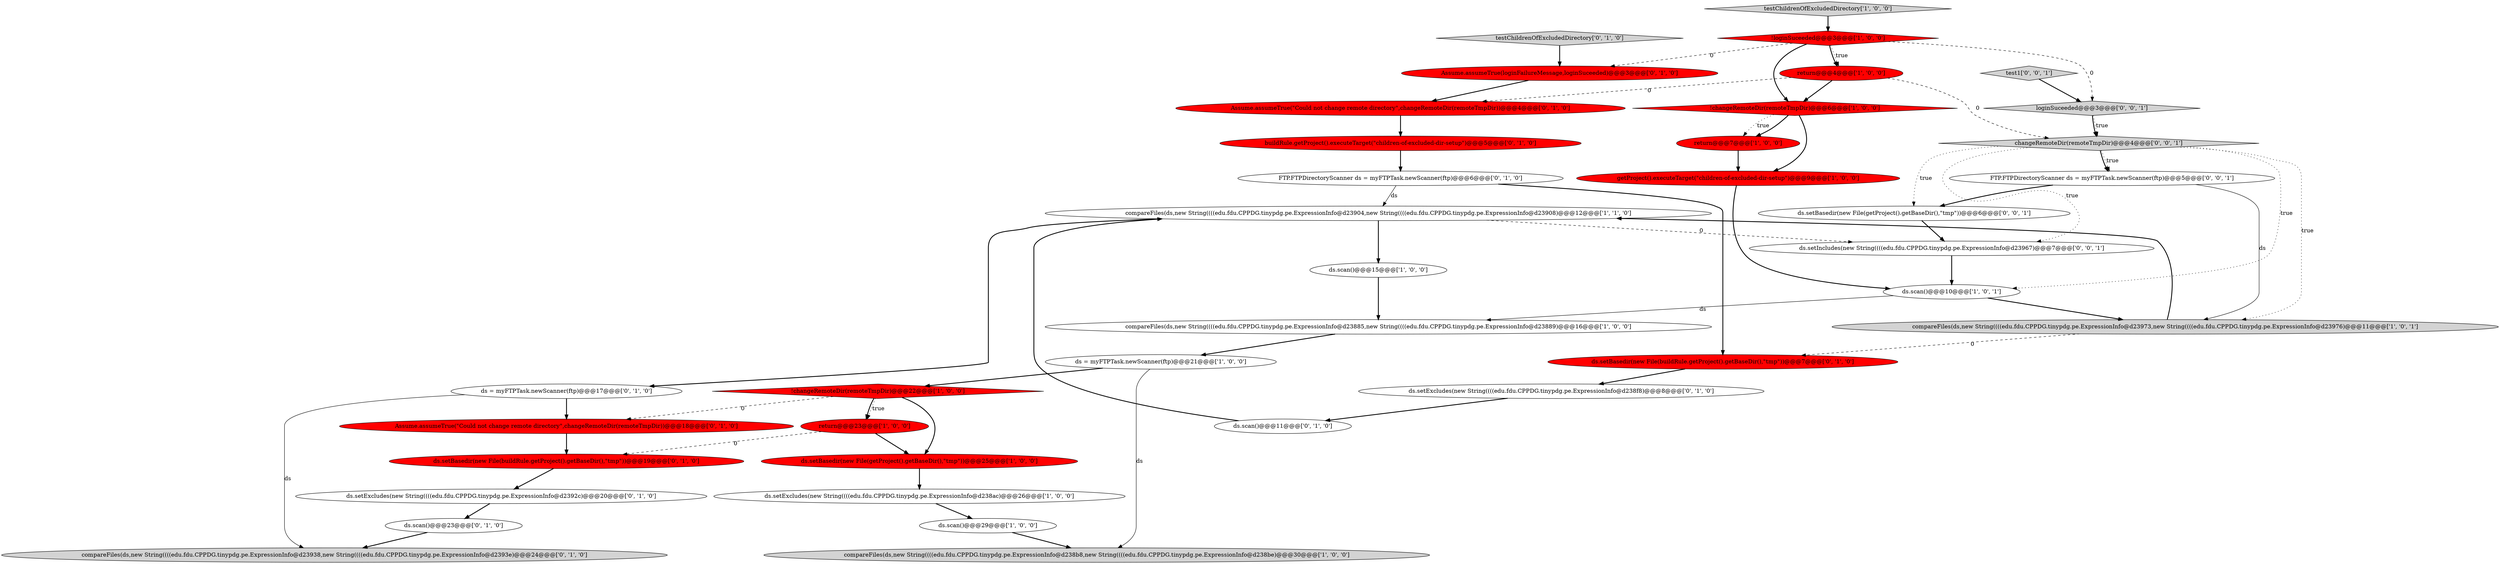 digraph {
26 [style = filled, label = "buildRule.getProject().executeTarget(\"children-of-excluded-dir-setup\")@@@5@@@['0', '1', '0']", fillcolor = red, shape = ellipse image = "AAA1AAABBB2BBB"];
23 [style = filled, label = "Assume.assumeTrue(\"Could not change remote directory\",changeRemoteDir(remoteTmpDir))@@@18@@@['0', '1', '0']", fillcolor = red, shape = ellipse image = "AAA1AAABBB2BBB"];
16 [style = filled, label = "ds.setBasedir(new File(getProject().getBaseDir(),\"tmp\"))@@@25@@@['1', '0', '0']", fillcolor = red, shape = ellipse image = "AAA1AAABBB1BBB"];
22 [style = filled, label = "ds.scan()@@@11@@@['0', '1', '0']", fillcolor = white, shape = ellipse image = "AAA0AAABBB2BBB"];
8 [style = filled, label = "compareFiles(ds,new String((((edu.fdu.CPPDG.tinypdg.pe.ExpressionInfo@d23885,new String((((edu.fdu.CPPDG.tinypdg.pe.ExpressionInfo@d23889)@@@16@@@['1', '0', '0']", fillcolor = white, shape = ellipse image = "AAA0AAABBB1BBB"];
18 [style = filled, label = "Assume.assumeTrue(loginFailureMessage,loginSuceeded)@@@3@@@['0', '1', '0']", fillcolor = red, shape = ellipse image = "AAA1AAABBB2BBB"];
37 [style = filled, label = "test1['0', '0', '1']", fillcolor = lightgray, shape = diamond image = "AAA0AAABBB3BBB"];
19 [style = filled, label = "Assume.assumeTrue(\"Could not change remote directory\",changeRemoteDir(remoteTmpDir))@@@4@@@['0', '1', '0']", fillcolor = red, shape = ellipse image = "AAA1AAABBB2BBB"];
17 [style = filled, label = "!changeRemoteDir(remoteTmpDir)@@@6@@@['1', '0', '0']", fillcolor = red, shape = diamond image = "AAA1AAABBB1BBB"];
10 [style = filled, label = "!loginSuceeded@@@3@@@['1', '0', '0']", fillcolor = red, shape = diamond image = "AAA1AAABBB1BBB"];
20 [style = filled, label = "FTP.FTPDirectoryScanner ds = myFTPTask.newScanner(ftp)@@@6@@@['0', '1', '0']", fillcolor = white, shape = ellipse image = "AAA0AAABBB2BBB"];
34 [style = filled, label = "ds.setBasedir(new File(getProject().getBaseDir(),\"tmp\"))@@@6@@@['0', '0', '1']", fillcolor = white, shape = ellipse image = "AAA0AAABBB3BBB"];
12 [style = filled, label = "!changeRemoteDir(remoteTmpDir)@@@22@@@['1', '0', '0']", fillcolor = red, shape = diamond image = "AAA1AAABBB1BBB"];
30 [style = filled, label = "ds.setExcludes(new String((((edu.fdu.CPPDG.tinypdg.pe.ExpressionInfo@d238f8)@@@8@@@['0', '1', '0']", fillcolor = white, shape = ellipse image = "AAA0AAABBB2BBB"];
9 [style = filled, label = "return@@@23@@@['1', '0', '0']", fillcolor = red, shape = ellipse image = "AAA1AAABBB1BBB"];
25 [style = filled, label = "compareFiles(ds,new String((((edu.fdu.CPPDG.tinypdg.pe.ExpressionInfo@d23938,new String((((edu.fdu.CPPDG.tinypdg.pe.ExpressionInfo@d2393e)@@@24@@@['0', '1', '0']", fillcolor = lightgray, shape = ellipse image = "AAA0AAABBB2BBB"];
35 [style = filled, label = "FTP.FTPDirectoryScanner ds = myFTPTask.newScanner(ftp)@@@5@@@['0', '0', '1']", fillcolor = white, shape = ellipse image = "AAA0AAABBB3BBB"];
3 [style = filled, label = "ds.scan()@@@10@@@['1', '0', '1']", fillcolor = white, shape = ellipse image = "AAA0AAABBB1BBB"];
14 [style = filled, label = "testChildrenOfExcludedDirectory['1', '0', '0']", fillcolor = lightgray, shape = diamond image = "AAA0AAABBB1BBB"];
11 [style = filled, label = "return@@@4@@@['1', '0', '0']", fillcolor = red, shape = ellipse image = "AAA1AAABBB1BBB"];
21 [style = filled, label = "ds.scan()@@@23@@@['0', '1', '0']", fillcolor = white, shape = ellipse image = "AAA0AAABBB2BBB"];
15 [style = filled, label = "compareFiles(ds,new String((((edu.fdu.CPPDG.tinypdg.pe.ExpressionInfo@d23973,new String((((edu.fdu.CPPDG.tinypdg.pe.ExpressionInfo@d23976)@@@11@@@['1', '0', '1']", fillcolor = lightgray, shape = ellipse image = "AAA0AAABBB1BBB"];
31 [style = filled, label = "ds = myFTPTask.newScanner(ftp)@@@17@@@['0', '1', '0']", fillcolor = white, shape = ellipse image = "AAA0AAABBB2BBB"];
28 [style = filled, label = "ds.setExcludes(new String((((edu.fdu.CPPDG.tinypdg.pe.ExpressionInfo@d2392c)@@@20@@@['0', '1', '0']", fillcolor = white, shape = ellipse image = "AAA0AAABBB2BBB"];
24 [style = filled, label = "testChildrenOfExcludedDirectory['0', '1', '0']", fillcolor = lightgray, shape = diamond image = "AAA0AAABBB2BBB"];
36 [style = filled, label = "ds.setIncludes(new String((((edu.fdu.CPPDG.tinypdg.pe.ExpressionInfo@d23967)@@@7@@@['0', '0', '1']", fillcolor = white, shape = ellipse image = "AAA0AAABBB3BBB"];
2 [style = filled, label = "return@@@7@@@['1', '0', '0']", fillcolor = red, shape = ellipse image = "AAA1AAABBB1BBB"];
33 [style = filled, label = "loginSuceeded@@@3@@@['0', '0', '1']", fillcolor = lightgray, shape = diamond image = "AAA0AAABBB3BBB"];
6 [style = filled, label = "ds = myFTPTask.newScanner(ftp)@@@21@@@['1', '0', '0']", fillcolor = white, shape = ellipse image = "AAA0AAABBB1BBB"];
32 [style = filled, label = "changeRemoteDir(remoteTmpDir)@@@4@@@['0', '0', '1']", fillcolor = lightgray, shape = diamond image = "AAA0AAABBB3BBB"];
4 [style = filled, label = "ds.setExcludes(new String((((edu.fdu.CPPDG.tinypdg.pe.ExpressionInfo@d238ac)@@@26@@@['1', '0', '0']", fillcolor = white, shape = ellipse image = "AAA0AAABBB1BBB"];
7 [style = filled, label = "compareFiles(ds,new String((((edu.fdu.CPPDG.tinypdg.pe.ExpressionInfo@d238b8,new String((((edu.fdu.CPPDG.tinypdg.pe.ExpressionInfo@d238be)@@@30@@@['1', '0', '0']", fillcolor = lightgray, shape = ellipse image = "AAA0AAABBB1BBB"];
13 [style = filled, label = "compareFiles(ds,new String((((edu.fdu.CPPDG.tinypdg.pe.ExpressionInfo@d23904,new String((((edu.fdu.CPPDG.tinypdg.pe.ExpressionInfo@d23908)@@@12@@@['1', '1', '0']", fillcolor = white, shape = ellipse image = "AAA0AAABBB1BBB"];
5 [style = filled, label = "ds.scan()@@@29@@@['1', '0', '0']", fillcolor = white, shape = ellipse image = "AAA0AAABBB1BBB"];
1 [style = filled, label = "ds.scan()@@@15@@@['1', '0', '0']", fillcolor = white, shape = ellipse image = "AAA0AAABBB1BBB"];
0 [style = filled, label = "getProject().executeTarget(\"children-of-excluded-dir-setup\")@@@9@@@['1', '0', '0']", fillcolor = red, shape = ellipse image = "AAA1AAABBB1BBB"];
27 [style = filled, label = "ds.setBasedir(new File(buildRule.getProject().getBaseDir(),\"tmp\"))@@@7@@@['0', '1', '0']", fillcolor = red, shape = ellipse image = "AAA1AAABBB2BBB"];
29 [style = filled, label = "ds.setBasedir(new File(buildRule.getProject().getBaseDir(),\"tmp\"))@@@19@@@['0', '1', '0']", fillcolor = red, shape = ellipse image = "AAA1AAABBB2BBB"];
0->3 [style = bold, label=""];
32->35 [style = bold, label=""];
11->32 [style = dashed, label="0"];
15->13 [style = bold, label=""];
30->22 [style = bold, label=""];
31->23 [style = bold, label=""];
1->8 [style = bold, label=""];
12->23 [style = dashed, label="0"];
32->35 [style = dotted, label="true"];
32->34 [style = dotted, label="true"];
13->36 [style = dashed, label="0"];
33->32 [style = dotted, label="true"];
27->30 [style = bold, label=""];
6->7 [style = solid, label="ds"];
18->19 [style = bold, label=""];
14->10 [style = bold, label=""];
3->8 [style = solid, label="ds"];
10->33 [style = dashed, label="0"];
10->17 [style = bold, label=""];
3->15 [style = bold, label=""];
8->6 [style = bold, label=""];
12->16 [style = bold, label=""];
36->3 [style = bold, label=""];
32->36 [style = dotted, label="true"];
21->25 [style = bold, label=""];
12->9 [style = bold, label=""];
24->18 [style = bold, label=""];
9->16 [style = bold, label=""];
13->1 [style = bold, label=""];
35->15 [style = solid, label="ds"];
10->18 [style = dashed, label="0"];
20->27 [style = bold, label=""];
29->28 [style = bold, label=""];
23->29 [style = bold, label=""];
2->0 [style = bold, label=""];
28->21 [style = bold, label=""];
17->0 [style = bold, label=""];
20->13 [style = solid, label="ds"];
9->29 [style = dashed, label="0"];
17->2 [style = bold, label=""];
10->11 [style = dotted, label="true"];
11->19 [style = dashed, label="0"];
19->26 [style = bold, label=""];
34->36 [style = bold, label=""];
32->3 [style = dotted, label="true"];
11->17 [style = bold, label=""];
5->7 [style = bold, label=""];
33->32 [style = bold, label=""];
17->2 [style = dotted, label="true"];
15->27 [style = dashed, label="0"];
13->31 [style = bold, label=""];
16->4 [style = bold, label=""];
35->34 [style = bold, label=""];
37->33 [style = bold, label=""];
31->25 [style = solid, label="ds"];
4->5 [style = bold, label=""];
22->13 [style = bold, label=""];
26->20 [style = bold, label=""];
32->15 [style = dotted, label="true"];
12->9 [style = dotted, label="true"];
10->11 [style = bold, label=""];
6->12 [style = bold, label=""];
}
